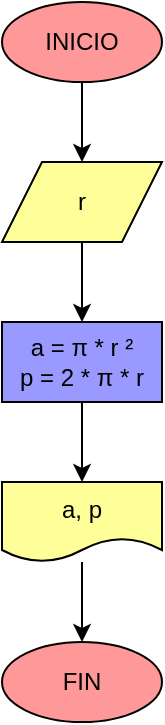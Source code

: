 <mxfile>
    <diagram id="VRw_p-KFUzA3_anmR_L0" name="Página-1">
        <mxGraphModel dx="650" dy="516" grid="1" gridSize="10" guides="1" tooltips="1" connect="1" arrows="1" fold="1" page="1" pageScale="1" pageWidth="827" pageHeight="1169" math="0" shadow="0">
            <root>
                <mxCell id="0"/>
                <mxCell id="1" parent="0"/>
                <mxCell id="4" value="" style="edgeStyle=none;html=1;strokeColor=#000000;backgroundOutline=0;comic=0;" parent="1" source="2" target="3" edge="1">
                    <mxGeometry relative="1" as="geometry"/>
                </mxCell>
                <mxCell id="2" value="&lt;font color=&quot;#030303&quot;&gt;INICIO&lt;/font&gt;" style="ellipse;whiteSpace=wrap;html=1;fillColor=#FF9999;strokeColor=#000000;backgroundOutline=0;comic=0;" parent="1" vertex="1">
                    <mxGeometry x="240" y="120" width="80" height="40" as="geometry"/>
                </mxCell>
                <mxCell id="6" value="" style="edgeStyle=none;html=1;strokeColor=#000000;backgroundOutline=0;comic=0;" parent="1" source="3" target="5" edge="1">
                    <mxGeometry relative="1" as="geometry"/>
                </mxCell>
                <mxCell id="3" value="&lt;font color=&quot;#000000&quot;&gt;r&lt;/font&gt;" style="shape=parallelogram;perimeter=parallelogramPerimeter;whiteSpace=wrap;html=1;fixedSize=1;fillColor=#FFFF99;strokeColor=#000000;backgroundOutline=0;comic=0;" parent="1" vertex="1">
                    <mxGeometry x="240" y="200" width="80" height="40" as="geometry"/>
                </mxCell>
                <mxCell id="8" value="" style="edgeStyle=none;html=1;strokeColor=#000000;backgroundOutline=0;comic=0;" parent="1" source="5" target="7" edge="1">
                    <mxGeometry relative="1" as="geometry"/>
                </mxCell>
                <mxCell id="5" value="&lt;font color=&quot;#000000&quot;&gt;a =&amp;nbsp;π * r ²&lt;br&gt;p = 2 * π * r&lt;/font&gt;" style="whiteSpace=wrap;html=1;strokeColor=#000000;fillColor=#9999FF;backgroundOutline=0;comic=0;" parent="1" vertex="1">
                    <mxGeometry x="240" y="280" width="80" height="40" as="geometry"/>
                </mxCell>
                <mxCell id="10" value="" style="edgeStyle=none;html=1;strokeColor=#000000;backgroundOutline=0;comic=0;" parent="1" source="7" target="9" edge="1">
                    <mxGeometry relative="1" as="geometry"/>
                </mxCell>
                <mxCell id="7" value="&lt;font color=&quot;#000000&quot;&gt;a, p&lt;/font&gt;" style="shape=document;whiteSpace=wrap;html=1;boundedLbl=1;fillColor=#FFFF99;strokeColor=#000000;backgroundOutline=0;comic=0;" parent="1" vertex="1">
                    <mxGeometry x="240" y="360" width="80" height="40" as="geometry"/>
                </mxCell>
                <mxCell id="9" value="&lt;font color=&quot;#000000&quot;&gt;FIN&lt;/font&gt;" style="ellipse;whiteSpace=wrap;html=1;strokeColor=#000000;fillColor=#FF9999;backgroundOutline=0;comic=0;" parent="1" vertex="1">
                    <mxGeometry x="240" y="440" width="80" height="40" as="geometry"/>
                </mxCell>
            </root>
        </mxGraphModel>
    </diagram>
</mxfile>